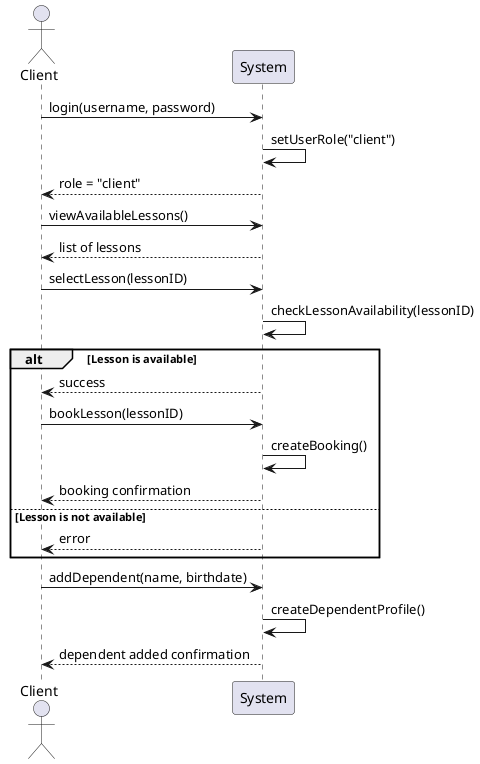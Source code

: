 @startuml

actor Client
participant System

Client -> System : login(username, password)
System -> System : setUserRole("client")
System --> Client : role = "client"

Client -> System : viewAvailableLessons()
System --> Client : list of lessons

Client -> System : selectLesson(lessonID)
System -> System : checkLessonAvailability(lessonID)

alt Lesson is available
    System --> Client : success
    Client -> System : bookLesson(lessonID)
    System -> System : createBooking()
    System --> Client : booking confirmation
else Lesson is not available
    System --> Client : error
end

Client -> System : addDependent(name, birthdate)
System -> System : createDependentProfile()
System --> Client : dependent added confirmation

@enduml